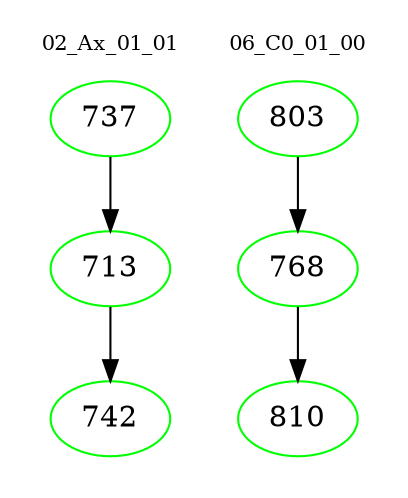 digraph{
subgraph cluster_0 {
color = white
label = "02_Ax_01_01";
fontsize=10;
T0_737 [label="737", color="green"]
T0_737 -> T0_713 [color="black"]
T0_713 [label="713", color="green"]
T0_713 -> T0_742 [color="black"]
T0_742 [label="742", color="green"]
}
subgraph cluster_1 {
color = white
label = "06_C0_01_00";
fontsize=10;
T1_803 [label="803", color="green"]
T1_803 -> T1_768 [color="black"]
T1_768 [label="768", color="green"]
T1_768 -> T1_810 [color="black"]
T1_810 [label="810", color="green"]
}
}
